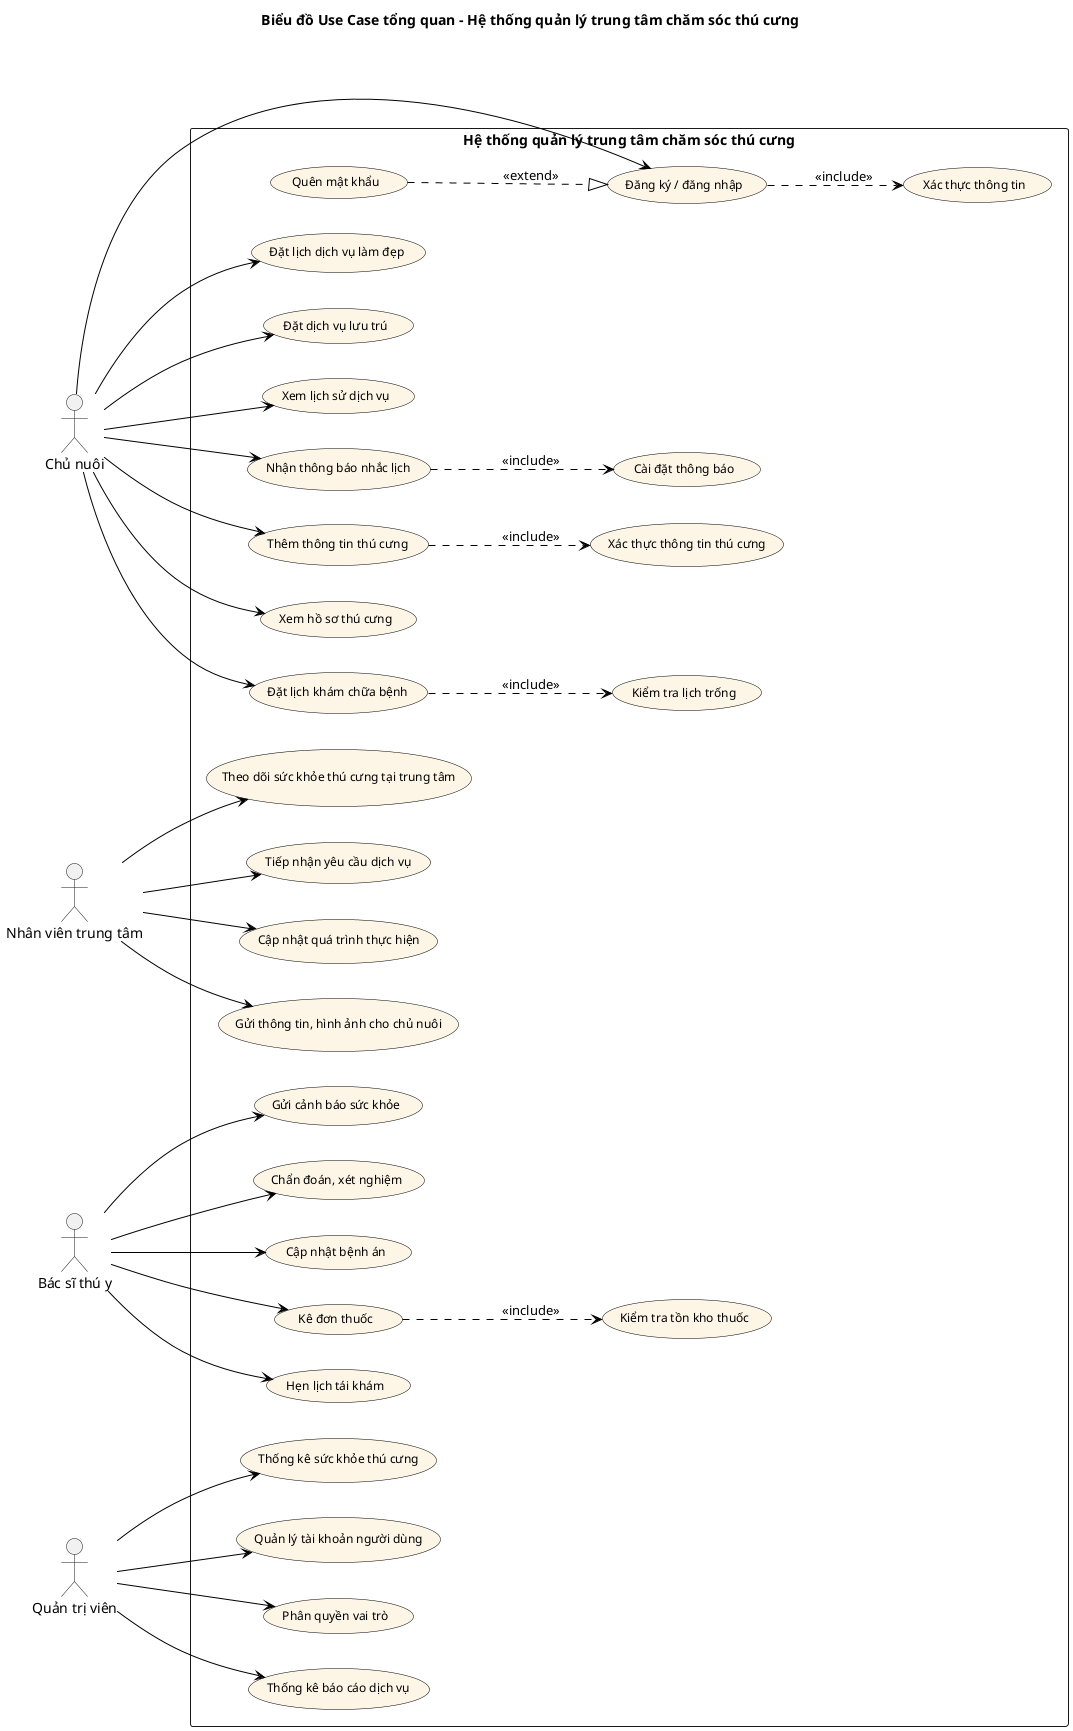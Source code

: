 @startuml usecase-chung
title Biểu đồ Use Case tổng quan - Hệ thống quản lý trung tâm chăm sóc thú cưng
left to right direction
skinparam packageStyle rectangle
skinparam usecase {
  BackgroundColor #FDF5E6
  BorderColor Black
  ArrowColor Black
  FontSize 12
}

actor "Chủ nuôi" as Owner
actor "Nhân viên trung tâm" as Staff
actor "Bác sĩ thú y" as Vet
actor "Quản trị viên" as Admin

rectangle "Hệ thống quản lý trung tâm chăm sóc thú cưng" {
  usecase "Đăng ký / đăng nhập" as UC1
  usecase "Xác thực thông tin" as UC1_1
  usecase "Quên mật khẩu" as UC1_2

  usecase "Thêm thông tin thú cưng" as UC2
  usecase "Xác thực thông tin thú cưng" as UC2_1
  usecase "Xem hồ sơ thú cưng" as UC3
  usecase "Đặt lịch khám chữa bệnh" as UC4
  usecase "Kiểm tra lịch trống" as UC4_1
  usecase "Đặt lịch dịch vụ làm đẹp" as UC5
  usecase "Đặt dịch vụ lưu trú" as UC6
  usecase "Xem lịch sử dịch vụ" as UC7
  usecase "Nhận thông báo nhắc lịch" as UC8
  usecase "Cài đặt thông báo" as UC8_1

  usecase "Tiếp nhận yêu cầu dịch vụ" as UC9
  usecase "Cập nhật quá trình thực hiện" as UC10
  usecase "Gửi thông tin, hình ảnh cho chủ nuôi" as UC11
  usecase "Theo dõi sức khỏe thú cưng tại trung tâm" as UC12

  usecase "Chẩn đoán, xét nghiệm" as UC13
  usecase "Cập nhật bệnh án" as UC14
  usecase "Kê đơn thuốc" as UC15
  usecase "Kiểm tra tồn kho thuốc" as UC15_1
  usecase "Hẹn lịch tái khám" as UC16
  usecase "Gửi cảnh báo sức khỏe" as UC17

  usecase "Quản lý tài khoản người dùng" as UC18
  usecase "Phân quyền vai trò" as UC19
  usecase "Thống kê báo cáo dịch vụ" as UC20
  usecase "Thống kê sức khỏe thú cưng" as UC21

  ' Các mối quan hệ include
  UC1 ..> UC1_1 : <<include>>
  UC2 ..> UC2_1 : <<include>>
  UC4 ..> UC4_1 : <<include>>
  UC8 ..> UC8_1 : <<include>>
  UC15 ..> UC15_1 : <<include>>

  ' Các mối quan hệ extend
  UC1_2 ..|> UC1 : <<extend>>

  Owner --> UC1
  Owner --> UC2
  Owner --> UC3
  Owner --> UC4
  Owner --> UC5
  Owner --> UC6
  Owner --> UC7
  Owner --> UC8

  Staff --> UC9
  Staff --> UC10
  Staff --> UC11
  Staff --> UC12

  Vet --> UC13
  Vet --> UC14
  Vet --> UC15
  Vet --> UC16
  Vet --> UC17

  Admin --> UC18
  Admin --> UC19
  Admin --> UC20
  Admin --> UC21
}
@enduml
